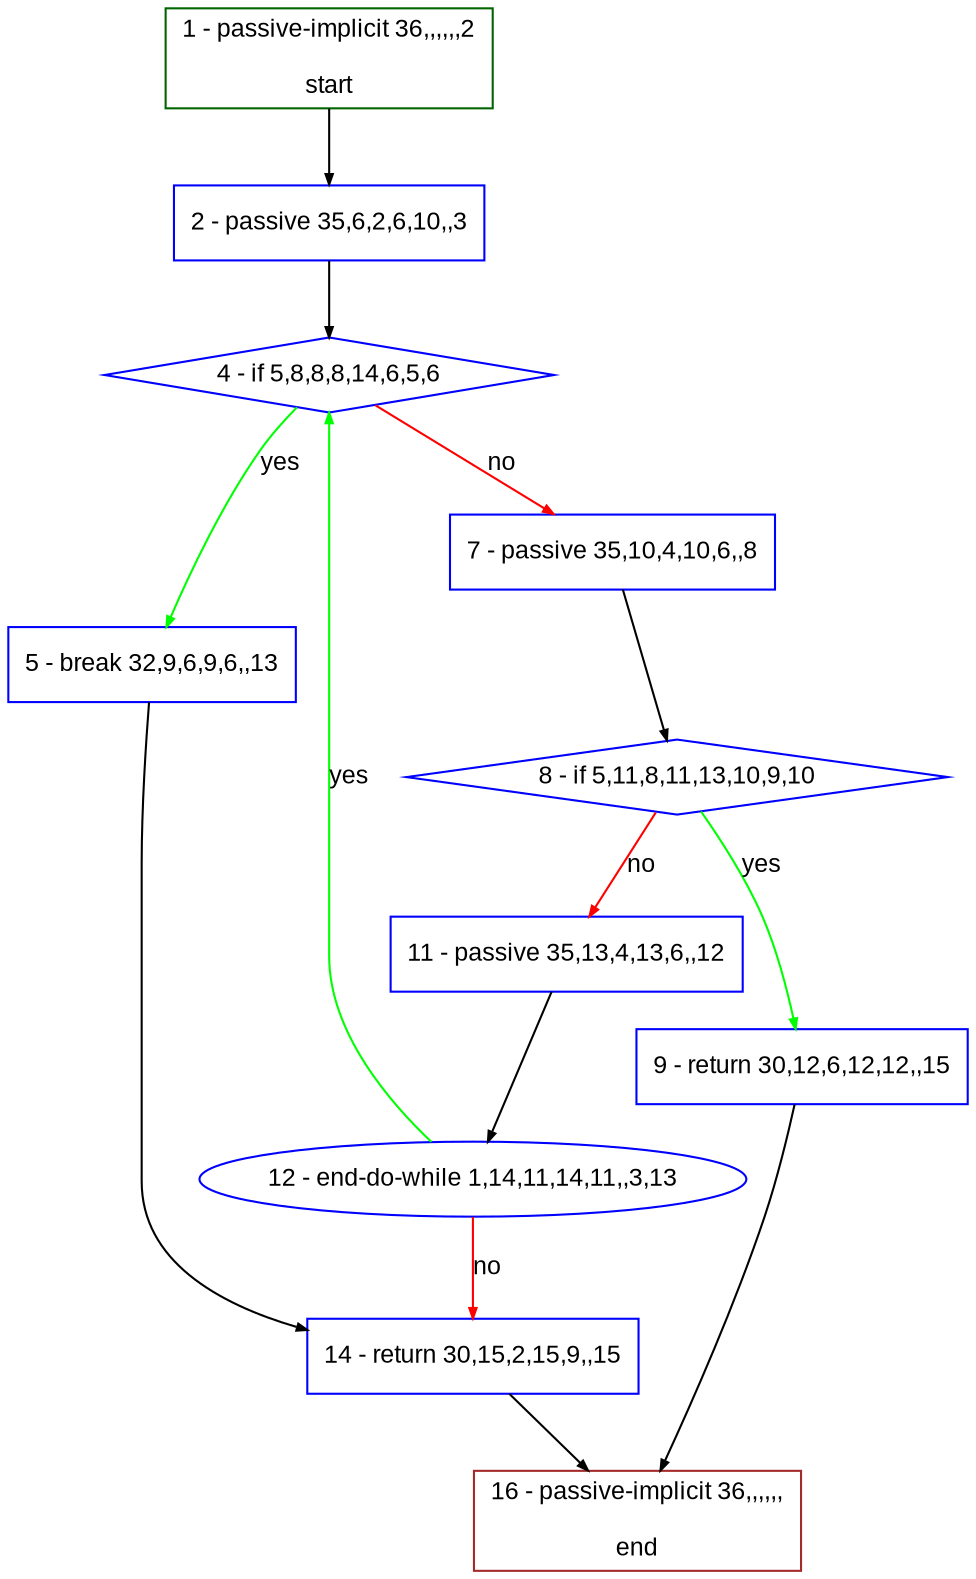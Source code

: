 digraph "" {
  graph [bgcolor="white", fillcolor="#FFFFCC", pack="true", packmode="clust", fontname="Arial", label="", fontsize="12", compound="true", style="rounded,filled"];
  node [node_initialized="no", fillcolor="white", fontname="Arial", label="", color="grey", fontsize="12", fixedsize="false", compound="true", shape="rectangle", style="filled"];
  edge [arrowtail="none", lhead="", fontcolor="black", fontname="Arial", label="", color="black", fontsize="12", arrowhead="normal", arrowsize="0.5", compound="true", ltail="", dir="forward"];
  __N1 [fillcolor="#ffffff", label="2 - passive 35,6,2,6,10,,3", color="#0000ff", shape="box", style="filled"];
  __N2 [fillcolor="#ffffff", label="1 - passive-implicit 36,,,,,,2\n\nstart", color="#006400", shape="box", style="filled"];
  __N3 [fillcolor="#ffffff", label="4 - if 5,8,8,8,14,6,5,6", color="#0000ff", shape="diamond", style="filled"];
  __N4 [fillcolor="#ffffff", label="5 - break 32,9,6,9,6,,13", color="#0000ff", shape="box", style="filled"];
  __N5 [fillcolor="#ffffff", label="7 - passive 35,10,4,10,6,,8", color="#0000ff", shape="box", style="filled"];
  __N6 [fillcolor="#ffffff", label="14 - return 30,15,2,15,9,,15", color="#0000ff", shape="box", style="filled"];
  __N7 [fillcolor="#ffffff", label="8 - if 5,11,8,11,13,10,9,10", color="#0000ff", shape="diamond", style="filled"];
  __N8 [fillcolor="#ffffff", label="9 - return 30,12,6,12,12,,15", color="#0000ff", shape="box", style="filled"];
  __N9 [fillcolor="#ffffff", label="11 - passive 35,13,4,13,6,,12", color="#0000ff", shape="box", style="filled"];
  __N10 [fillcolor="#ffffff", label="16 - passive-implicit 36,,,,,,\n\nend", color="#a52a2a", shape="box", style="filled"];
  __N11 [fillcolor="#ffffff", label="12 - end-do-while 1,14,11,14,11,,3,13", color="#0000ff", shape="oval", style="filled"];
  __N2 -> __N1 [arrowtail="none", color="#000000", label="", arrowhead="normal", dir="forward"];
  __N1 -> __N3 [arrowtail="none", color="#000000", label="", arrowhead="normal", dir="forward"];
  __N3 -> __N4 [arrowtail="none", color="#00ff00", label="yes", arrowhead="normal", dir="forward"];
  __N3 -> __N5 [arrowtail="none", color="#ff0000", label="no", arrowhead="normal", dir="forward"];
  __N4 -> __N6 [arrowtail="none", color="#000000", label="", arrowhead="normal", dir="forward"];
  __N5 -> __N7 [arrowtail="none", color="#000000", label="", arrowhead="normal", dir="forward"];
  __N7 -> __N8 [arrowtail="none", color="#00ff00", label="yes", arrowhead="normal", dir="forward"];
  __N7 -> __N9 [arrowtail="none", color="#ff0000", label="no", arrowhead="normal", dir="forward"];
  __N8 -> __N10 [arrowtail="none", color="#000000", label="", arrowhead="normal", dir="forward"];
  __N9 -> __N11 [arrowtail="none", color="#000000", label="", arrowhead="normal", dir="forward"];
  __N11 -> __N3 [arrowtail="none", color="#00ff00", label="yes", arrowhead="normal", dir="forward"];
  __N11 -> __N6 [arrowtail="none", color="#ff0000", label="no", arrowhead="normal", dir="forward"];
  __N6 -> __N10 [arrowtail="none", color="#000000", label="", arrowhead="normal", dir="forward"];
}

